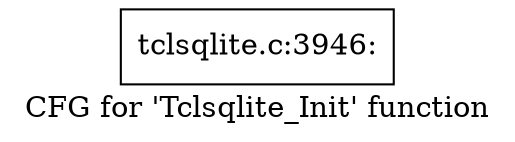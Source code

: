 digraph "CFG for 'Tclsqlite_Init' function" {
	label="CFG for 'Tclsqlite_Init' function";

	Node0x55a7358af870 [shape=record,label="{tclsqlite.c:3946:}"];
}
